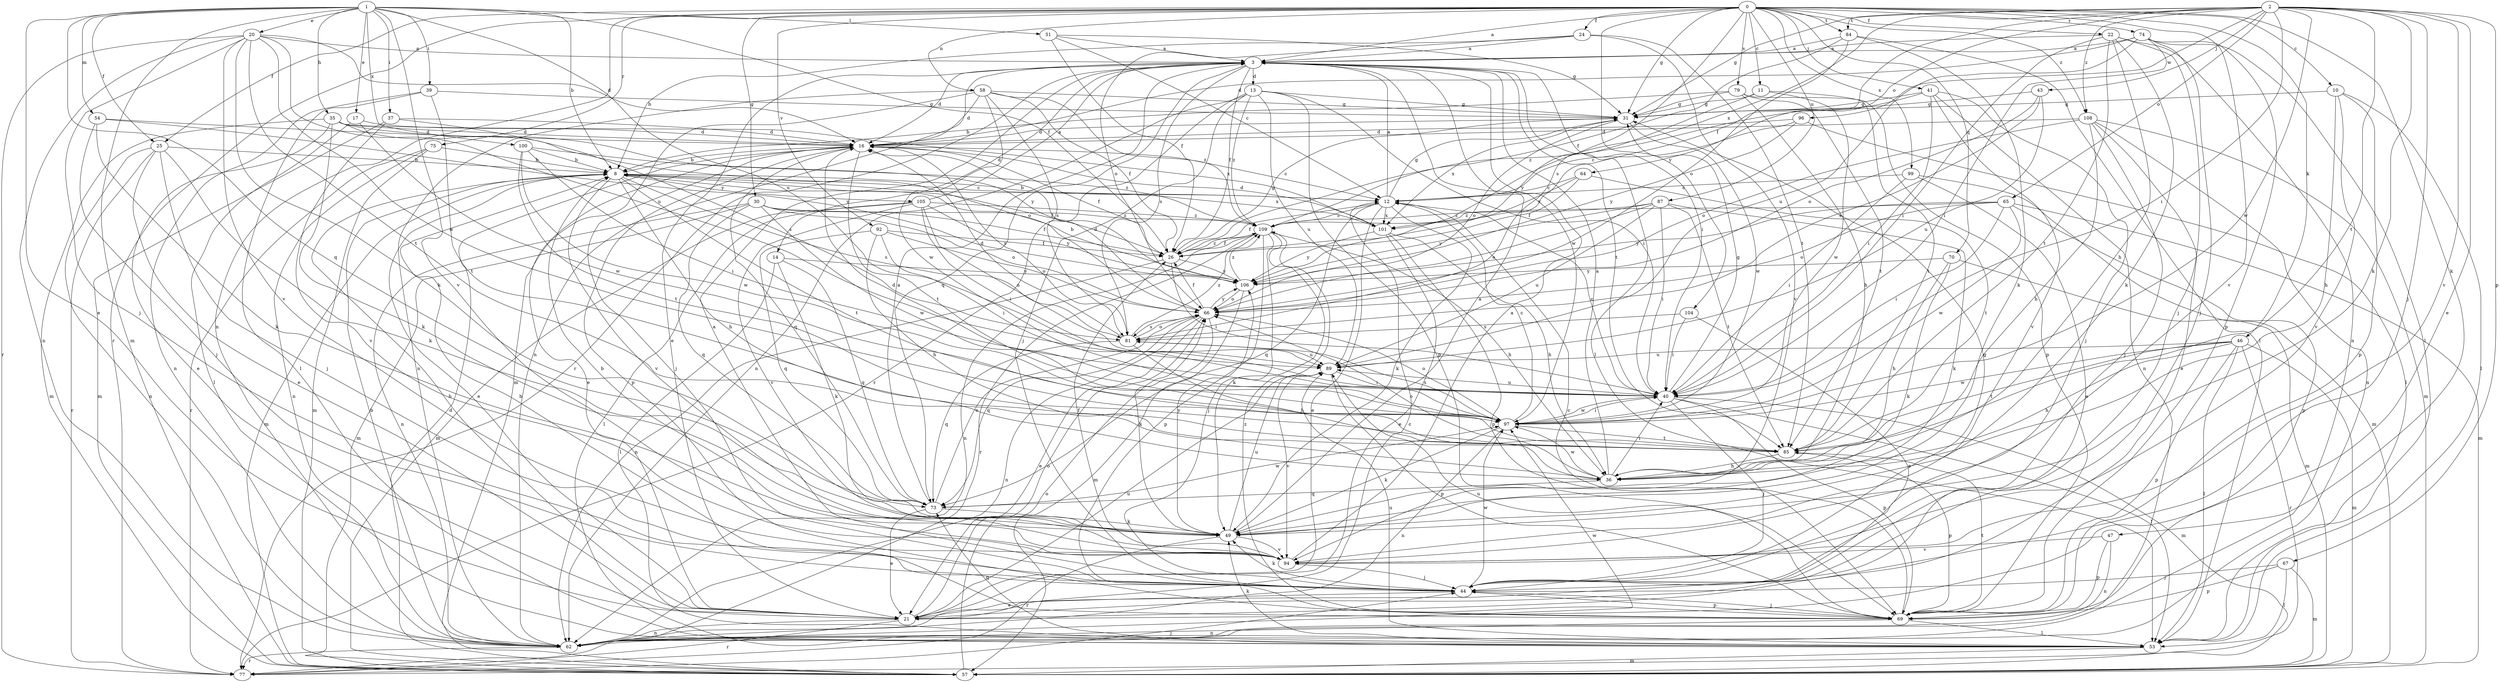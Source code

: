 strict digraph  {
0;
1;
2;
3;
8;
10;
11;
12;
13;
14;
16;
17;
20;
21;
22;
24;
25;
26;
30;
31;
35;
36;
37;
39;
40;
41;
43;
44;
46;
47;
49;
51;
53;
54;
57;
58;
62;
64;
65;
66;
67;
69;
70;
73;
74;
75;
77;
79;
81;
84;
85;
87;
89;
92;
94;
96;
97;
99;
100;
101;
104;
105;
106;
108;
109;
0 -> 3  [label=a];
0 -> 10  [label=c];
0 -> 11  [label=c];
0 -> 22  [label=f];
0 -> 24  [label=f];
0 -> 25  [label=f];
0 -> 30  [label=g];
0 -> 31  [label=g];
0 -> 41  [label=j];
0 -> 46  [label=k];
0 -> 47  [label=k];
0 -> 58  [label=n];
0 -> 62  [label=n];
0 -> 70  [label=q];
0 -> 74  [label=r];
0 -> 75  [label=r];
0 -> 77  [label=r];
0 -> 79  [label=s];
0 -> 81  [label=s];
0 -> 84  [label=t];
0 -> 87  [label=u];
0 -> 92  [label=v];
0 -> 94  [label=v];
0 -> 99  [label=x];
0 -> 104  [label=y];
0 -> 108  [label=z];
1 -> 8  [label=b];
1 -> 17  [label=e];
1 -> 20  [label=e];
1 -> 21  [label=e];
1 -> 25  [label=f];
1 -> 26  [label=f];
1 -> 35  [label=h];
1 -> 37  [label=i];
1 -> 39  [label=i];
1 -> 51  [label=l];
1 -> 54  [label=m];
1 -> 57  [label=m];
1 -> 73  [label=q];
1 -> 89  [label=u];
1 -> 94  [label=v];
1 -> 100  [label=x];
2 -> 21  [label=e];
2 -> 26  [label=f];
2 -> 31  [label=g];
2 -> 40  [label=i];
2 -> 43  [label=j];
2 -> 44  [label=j];
2 -> 49  [label=k];
2 -> 64  [label=o];
2 -> 65  [label=o];
2 -> 67  [label=p];
2 -> 84  [label=t];
2 -> 85  [label=t];
2 -> 94  [label=v];
2 -> 96  [label=w];
2 -> 97  [label=w];
2 -> 101  [label=x];
2 -> 108  [label=z];
3 -> 13  [label=d];
3 -> 14  [label=d];
3 -> 16  [label=d];
3 -> 21  [label=e];
3 -> 26  [label=f];
3 -> 40  [label=i];
3 -> 53  [label=l];
3 -> 62  [label=n];
3 -> 73  [label=q];
3 -> 77  [label=r];
3 -> 81  [label=s];
3 -> 85  [label=t];
3 -> 97  [label=w];
8 -> 12  [label=c];
8 -> 21  [label=e];
8 -> 26  [label=f];
8 -> 36  [label=h];
8 -> 57  [label=m];
8 -> 81  [label=s];
8 -> 85  [label=t];
8 -> 94  [label=v];
8 -> 101  [label=x];
8 -> 105  [label=y];
10 -> 31  [label=g];
10 -> 36  [label=h];
10 -> 53  [label=l];
10 -> 69  [label=p];
10 -> 94  [label=v];
11 -> 31  [label=g];
11 -> 85  [label=t];
11 -> 97  [label=w];
11 -> 106  [label=y];
12 -> 3  [label=a];
12 -> 8  [label=b];
12 -> 21  [label=e];
12 -> 26  [label=f];
12 -> 31  [label=g];
12 -> 49  [label=k];
12 -> 73  [label=q];
12 -> 101  [label=x];
12 -> 109  [label=z];
13 -> 31  [label=g];
13 -> 40  [label=i];
13 -> 44  [label=j];
13 -> 62  [label=n];
13 -> 69  [label=p];
13 -> 77  [label=r];
13 -> 89  [label=u];
13 -> 109  [label=z];
14 -> 49  [label=k];
14 -> 53  [label=l];
14 -> 73  [label=q];
14 -> 106  [label=y];
16 -> 8  [label=b];
16 -> 12  [label=c];
16 -> 21  [label=e];
16 -> 26  [label=f];
16 -> 44  [label=j];
16 -> 69  [label=p];
16 -> 73  [label=q];
16 -> 81  [label=s];
16 -> 85  [label=t];
17 -> 16  [label=d];
17 -> 53  [label=l];
17 -> 97  [label=w];
20 -> 3  [label=a];
20 -> 16  [label=d];
20 -> 44  [label=j];
20 -> 49  [label=k];
20 -> 62  [label=n];
20 -> 77  [label=r];
20 -> 85  [label=t];
20 -> 89  [label=u];
20 -> 94  [label=v];
20 -> 97  [label=w];
21 -> 8  [label=b];
21 -> 62  [label=n];
21 -> 66  [label=o];
21 -> 77  [label=r];
21 -> 89  [label=u];
22 -> 3  [label=a];
22 -> 36  [label=h];
22 -> 40  [label=i];
22 -> 44  [label=j];
22 -> 49  [label=k];
22 -> 62  [label=n];
22 -> 85  [label=t];
24 -> 3  [label=a];
24 -> 8  [label=b];
24 -> 66  [label=o];
24 -> 85  [label=t];
24 -> 94  [label=v];
25 -> 8  [label=b];
25 -> 21  [label=e];
25 -> 44  [label=j];
25 -> 49  [label=k];
25 -> 62  [label=n];
25 -> 77  [label=r];
26 -> 31  [label=g];
26 -> 40  [label=i];
26 -> 62  [label=n];
26 -> 106  [label=y];
26 -> 109  [label=z];
30 -> 26  [label=f];
30 -> 57  [label=m];
30 -> 62  [label=n];
30 -> 66  [label=o];
30 -> 73  [label=q];
30 -> 97  [label=w];
30 -> 109  [label=z];
31 -> 16  [label=d];
31 -> 66  [label=o];
31 -> 97  [label=w];
31 -> 101  [label=x];
35 -> 16  [label=d];
35 -> 21  [label=e];
35 -> 49  [label=k];
35 -> 57  [label=m];
35 -> 66  [label=o];
35 -> 101  [label=x];
35 -> 106  [label=y];
36 -> 3  [label=a];
36 -> 40  [label=i];
36 -> 66  [label=o];
36 -> 73  [label=q];
36 -> 97  [label=w];
37 -> 16  [label=d];
37 -> 57  [label=m];
37 -> 81  [label=s];
37 -> 94  [label=v];
39 -> 31  [label=g];
39 -> 53  [label=l];
39 -> 62  [label=n];
39 -> 85  [label=t];
40 -> 12  [label=c];
40 -> 31  [label=g];
40 -> 44  [label=j];
40 -> 53  [label=l];
40 -> 57  [label=m];
40 -> 69  [label=p];
40 -> 89  [label=u];
40 -> 97  [label=w];
41 -> 31  [label=g];
41 -> 40  [label=i];
41 -> 44  [label=j];
41 -> 62  [label=n];
41 -> 94  [label=v];
41 -> 109  [label=z];
43 -> 31  [label=g];
43 -> 66  [label=o];
43 -> 81  [label=s];
43 -> 89  [label=u];
44 -> 3  [label=a];
44 -> 21  [label=e];
44 -> 31  [label=g];
44 -> 49  [label=k];
44 -> 69  [label=p];
44 -> 97  [label=w];
46 -> 36  [label=h];
46 -> 53  [label=l];
46 -> 57  [label=m];
46 -> 69  [label=p];
46 -> 77  [label=r];
46 -> 85  [label=t];
46 -> 89  [label=u];
46 -> 97  [label=w];
47 -> 62  [label=n];
47 -> 69  [label=p];
47 -> 94  [label=v];
49 -> 3  [label=a];
49 -> 77  [label=r];
49 -> 89  [label=u];
49 -> 94  [label=v];
49 -> 106  [label=y];
51 -> 3  [label=a];
51 -> 12  [label=c];
51 -> 26  [label=f];
51 -> 31  [label=g];
53 -> 49  [label=k];
53 -> 57  [label=m];
53 -> 73  [label=q];
53 -> 89  [label=u];
54 -> 16  [label=d];
54 -> 44  [label=j];
54 -> 49  [label=k];
54 -> 106  [label=y];
57 -> 16  [label=d];
57 -> 66  [label=o];
58 -> 16  [label=d];
58 -> 26  [label=f];
58 -> 31  [label=g];
58 -> 57  [label=m];
58 -> 62  [label=n];
58 -> 81  [label=s];
58 -> 97  [label=w];
58 -> 109  [label=z];
62 -> 8  [label=b];
62 -> 12  [label=c];
62 -> 77  [label=r];
62 -> 97  [label=w];
64 -> 12  [label=c];
64 -> 26  [label=f];
64 -> 85  [label=t];
64 -> 101  [label=x];
65 -> 40  [label=i];
65 -> 57  [label=m];
65 -> 66  [label=o];
65 -> 69  [label=p];
65 -> 97  [label=w];
65 -> 106  [label=y];
65 -> 109  [label=z];
66 -> 16  [label=d];
66 -> 21  [label=e];
66 -> 26  [label=f];
66 -> 49  [label=k];
66 -> 62  [label=n];
66 -> 73  [label=q];
66 -> 81  [label=s];
66 -> 106  [label=y];
67 -> 44  [label=j];
67 -> 53  [label=l];
67 -> 57  [label=m];
67 -> 69  [label=p];
69 -> 8  [label=b];
69 -> 12  [label=c];
69 -> 44  [label=j];
69 -> 53  [label=l];
69 -> 62  [label=n];
69 -> 85  [label=t];
69 -> 89  [label=u];
69 -> 109  [label=z];
70 -> 36  [label=h];
70 -> 49  [label=k];
70 -> 57  [label=m];
70 -> 106  [label=y];
73 -> 3  [label=a];
73 -> 21  [label=e];
73 -> 49  [label=k];
73 -> 66  [label=o];
73 -> 97  [label=w];
74 -> 3  [label=a];
74 -> 16  [label=d];
74 -> 40  [label=i];
74 -> 44  [label=j];
74 -> 53  [label=l];
74 -> 69  [label=p];
74 -> 89  [label=u];
75 -> 8  [label=b];
75 -> 57  [label=m];
75 -> 62  [label=n];
75 -> 77  [label=r];
77 -> 44  [label=j];
79 -> 8  [label=b];
79 -> 31  [label=g];
79 -> 36  [label=h];
79 -> 69  [label=p];
79 -> 85  [label=t];
81 -> 16  [label=d];
81 -> 36  [label=h];
81 -> 66  [label=o];
81 -> 73  [label=q];
81 -> 89  [label=u];
81 -> 109  [label=z];
84 -> 3  [label=a];
84 -> 26  [label=f];
84 -> 49  [label=k];
84 -> 53  [label=l];
84 -> 66  [label=o];
85 -> 36  [label=h];
85 -> 69  [label=p];
87 -> 40  [label=i];
87 -> 49  [label=k];
87 -> 66  [label=o];
87 -> 85  [label=t];
87 -> 89  [label=u];
87 -> 106  [label=y];
87 -> 109  [label=z];
89 -> 40  [label=i];
89 -> 69  [label=p];
89 -> 94  [label=v];
92 -> 26  [label=f];
92 -> 36  [label=h];
92 -> 40  [label=i];
92 -> 66  [label=o];
92 -> 73  [label=q];
94 -> 3  [label=a];
94 -> 8  [label=b];
94 -> 26  [label=f];
94 -> 44  [label=j];
96 -> 12  [label=c];
96 -> 16  [label=d];
96 -> 53  [label=l];
96 -> 106  [label=y];
97 -> 12  [label=c];
97 -> 16  [label=d];
97 -> 40  [label=i];
97 -> 49  [label=k];
97 -> 62  [label=n];
97 -> 66  [label=o];
97 -> 81  [label=s];
97 -> 85  [label=t];
99 -> 12  [label=c];
99 -> 21  [label=e];
99 -> 40  [label=i];
99 -> 57  [label=m];
100 -> 8  [label=b];
100 -> 40  [label=i];
100 -> 85  [label=t];
100 -> 97  [label=w];
100 -> 109  [label=z];
101 -> 16  [label=d];
101 -> 21  [label=e];
101 -> 36  [label=h];
101 -> 69  [label=p];
101 -> 106  [label=y];
104 -> 21  [label=e];
104 -> 40  [label=i];
104 -> 81  [label=s];
105 -> 3  [label=a];
105 -> 40  [label=i];
105 -> 53  [label=l];
105 -> 57  [label=m];
105 -> 89  [label=u];
105 -> 94  [label=v];
105 -> 106  [label=y];
105 -> 109  [label=z];
106 -> 8  [label=b];
106 -> 57  [label=m];
106 -> 66  [label=o];
106 -> 109  [label=z];
108 -> 16  [label=d];
108 -> 21  [label=e];
108 -> 36  [label=h];
108 -> 44  [label=j];
108 -> 57  [label=m];
108 -> 62  [label=n];
108 -> 66  [label=o];
109 -> 26  [label=f];
109 -> 36  [label=h];
109 -> 44  [label=j];
109 -> 49  [label=k];
109 -> 62  [label=n];
109 -> 69  [label=p];
109 -> 77  [label=r];
}
